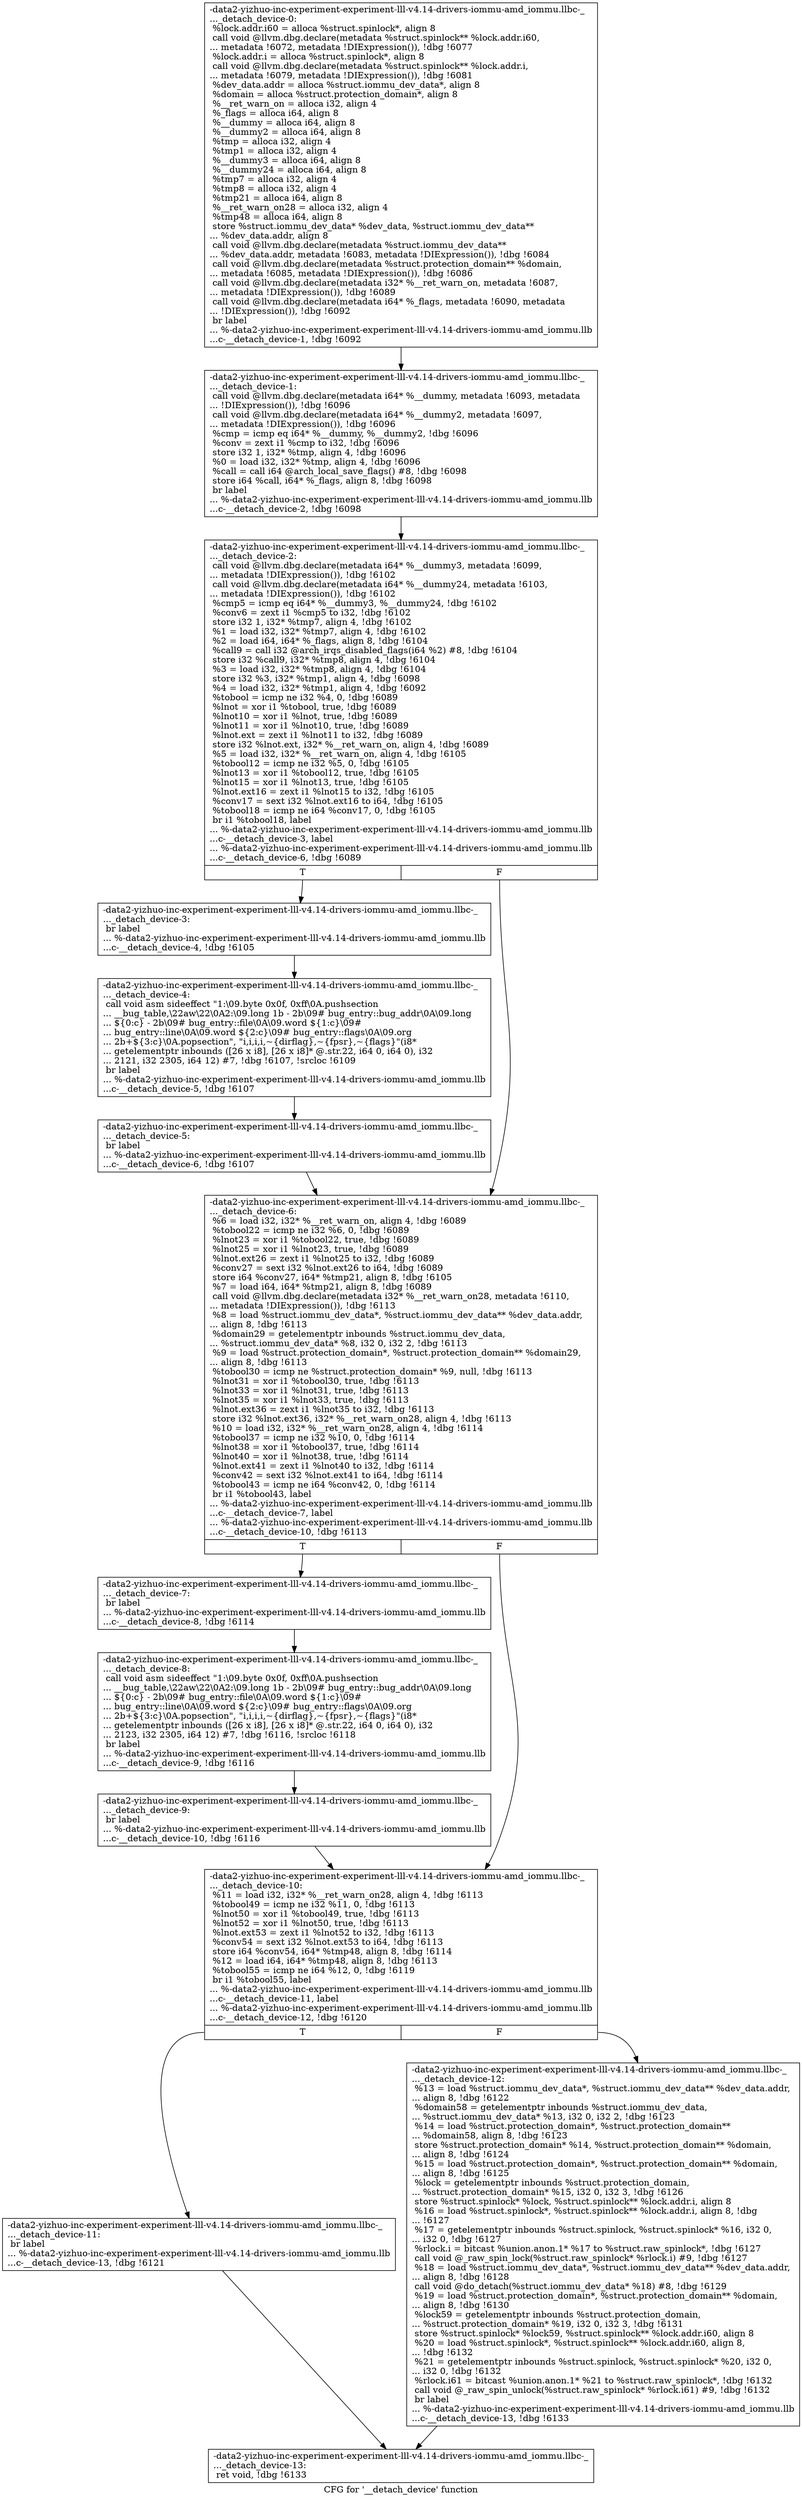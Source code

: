 digraph "CFG for '__detach_device' function" {
	label="CFG for '__detach_device' function";

	Node0x561b947ad070 [shape=record,label="{-data2-yizhuo-inc-experiment-experiment-lll-v4.14-drivers-iommu-amd_iommu.llbc-_\l..._detach_device-0:\l  %lock.addr.i60 = alloca %struct.spinlock*, align 8\l  call void @llvm.dbg.declare(metadata %struct.spinlock** %lock.addr.i60,\l... metadata !6072, metadata !DIExpression()), !dbg !6077\l  %lock.addr.i = alloca %struct.spinlock*, align 8\l  call void @llvm.dbg.declare(metadata %struct.spinlock** %lock.addr.i,\l... metadata !6079, metadata !DIExpression()), !dbg !6081\l  %dev_data.addr = alloca %struct.iommu_dev_data*, align 8\l  %domain = alloca %struct.protection_domain*, align 8\l  %__ret_warn_on = alloca i32, align 4\l  %_flags = alloca i64, align 8\l  %__dummy = alloca i64, align 8\l  %__dummy2 = alloca i64, align 8\l  %tmp = alloca i32, align 4\l  %tmp1 = alloca i32, align 4\l  %__dummy3 = alloca i64, align 8\l  %__dummy24 = alloca i64, align 8\l  %tmp7 = alloca i32, align 4\l  %tmp8 = alloca i32, align 4\l  %tmp21 = alloca i64, align 8\l  %__ret_warn_on28 = alloca i32, align 4\l  %tmp48 = alloca i64, align 8\l  store %struct.iommu_dev_data* %dev_data, %struct.iommu_dev_data**\l... %dev_data.addr, align 8\l  call void @llvm.dbg.declare(metadata %struct.iommu_dev_data**\l... %dev_data.addr, metadata !6083, metadata !DIExpression()), !dbg !6084\l  call void @llvm.dbg.declare(metadata %struct.protection_domain** %domain,\l... metadata !6085, metadata !DIExpression()), !dbg !6086\l  call void @llvm.dbg.declare(metadata i32* %__ret_warn_on, metadata !6087,\l... metadata !DIExpression()), !dbg !6089\l  call void @llvm.dbg.declare(metadata i64* %_flags, metadata !6090, metadata\l... !DIExpression()), !dbg !6092\l  br label\l... %-data2-yizhuo-inc-experiment-experiment-lll-v4.14-drivers-iommu-amd_iommu.llb\l...c-__detach_device-1, !dbg !6092\l}"];
	Node0x561b947ad070 -> Node0x561b947ad890;
	Node0x561b947ad890 [shape=record,label="{-data2-yizhuo-inc-experiment-experiment-lll-v4.14-drivers-iommu-amd_iommu.llbc-_\l..._detach_device-1: \l  call void @llvm.dbg.declare(metadata i64* %__dummy, metadata !6093, metadata\l... !DIExpression()), !dbg !6096\l  call void @llvm.dbg.declare(metadata i64* %__dummy2, metadata !6097,\l... metadata !DIExpression()), !dbg !6096\l  %cmp = icmp eq i64* %__dummy, %__dummy2, !dbg !6096\l  %conv = zext i1 %cmp to i32, !dbg !6096\l  store i32 1, i32* %tmp, align 4, !dbg !6096\l  %0 = load i32, i32* %tmp, align 4, !dbg !6096\l  %call = call i64 @arch_local_save_flags() #8, !dbg !6098\l  store i64 %call, i64* %_flags, align 8, !dbg !6098\l  br label\l... %-data2-yizhuo-inc-experiment-experiment-lll-v4.14-drivers-iommu-amd_iommu.llb\l...c-__detach_device-2, !dbg !6098\l}"];
	Node0x561b947ad890 -> Node0x561b947ad8e0;
	Node0x561b947ad8e0 [shape=record,label="{-data2-yizhuo-inc-experiment-experiment-lll-v4.14-drivers-iommu-amd_iommu.llbc-_\l..._detach_device-2: \l  call void @llvm.dbg.declare(metadata i64* %__dummy3, metadata !6099,\l... metadata !DIExpression()), !dbg !6102\l  call void @llvm.dbg.declare(metadata i64* %__dummy24, metadata !6103,\l... metadata !DIExpression()), !dbg !6102\l  %cmp5 = icmp eq i64* %__dummy3, %__dummy24, !dbg !6102\l  %conv6 = zext i1 %cmp5 to i32, !dbg !6102\l  store i32 1, i32* %tmp7, align 4, !dbg !6102\l  %1 = load i32, i32* %tmp7, align 4, !dbg !6102\l  %2 = load i64, i64* %_flags, align 8, !dbg !6104\l  %call9 = call i32 @arch_irqs_disabled_flags(i64 %2) #8, !dbg !6104\l  store i32 %call9, i32* %tmp8, align 4, !dbg !6104\l  %3 = load i32, i32* %tmp8, align 4, !dbg !6104\l  store i32 %3, i32* %tmp1, align 4, !dbg !6098\l  %4 = load i32, i32* %tmp1, align 4, !dbg !6092\l  %tobool = icmp ne i32 %4, 0, !dbg !6089\l  %lnot = xor i1 %tobool, true, !dbg !6089\l  %lnot10 = xor i1 %lnot, true, !dbg !6089\l  %lnot11 = xor i1 %lnot10, true, !dbg !6089\l  %lnot.ext = zext i1 %lnot11 to i32, !dbg !6089\l  store i32 %lnot.ext, i32* %__ret_warn_on, align 4, !dbg !6089\l  %5 = load i32, i32* %__ret_warn_on, align 4, !dbg !6105\l  %tobool12 = icmp ne i32 %5, 0, !dbg !6105\l  %lnot13 = xor i1 %tobool12, true, !dbg !6105\l  %lnot15 = xor i1 %lnot13, true, !dbg !6105\l  %lnot.ext16 = zext i1 %lnot15 to i32, !dbg !6105\l  %conv17 = sext i32 %lnot.ext16 to i64, !dbg !6105\l  %tobool18 = icmp ne i64 %conv17, 0, !dbg !6105\l  br i1 %tobool18, label\l... %-data2-yizhuo-inc-experiment-experiment-lll-v4.14-drivers-iommu-amd_iommu.llb\l...c-__detach_device-3, label\l... %-data2-yizhuo-inc-experiment-experiment-lll-v4.14-drivers-iommu-amd_iommu.llb\l...c-__detach_device-6, !dbg !6089\l|{<s0>T|<s1>F}}"];
	Node0x561b947ad8e0:s0 -> Node0x561b947ad930;
	Node0x561b947ad8e0:s1 -> Node0x561b947ada20;
	Node0x561b947ad930 [shape=record,label="{-data2-yizhuo-inc-experiment-experiment-lll-v4.14-drivers-iommu-amd_iommu.llbc-_\l..._detach_device-3: \l  br label\l... %-data2-yizhuo-inc-experiment-experiment-lll-v4.14-drivers-iommu-amd_iommu.llb\l...c-__detach_device-4, !dbg !6105\l}"];
	Node0x561b947ad930 -> Node0x561b947ad980;
	Node0x561b947ad980 [shape=record,label="{-data2-yizhuo-inc-experiment-experiment-lll-v4.14-drivers-iommu-amd_iommu.llbc-_\l..._detach_device-4: \l  call void asm sideeffect \"1:\\09.byte 0x0f, 0xff\\0A.pushsection\l... __bug_table,\\22aw\\22\\0A2:\\09.long 1b - 2b\\09# bug_entry::bug_addr\\0A\\09.long\l... $\{0:c\} - 2b\\09# bug_entry::file\\0A\\09.word $\{1:c\}\\09#\l... bug_entry::line\\0A\\09.word $\{2:c\}\\09# bug_entry::flags\\0A\\09.org\l... 2b+$\{3:c\}\\0A.popsection\", \"i,i,i,i,~\{dirflag\},~\{fpsr\},~\{flags\}\"(i8*\l... getelementptr inbounds ([26 x i8], [26 x i8]* @.str.22, i64 0, i64 0), i32\l... 2121, i32 2305, i64 12) #7, !dbg !6107, !srcloc !6109\l  br label\l... %-data2-yizhuo-inc-experiment-experiment-lll-v4.14-drivers-iommu-amd_iommu.llb\l...c-__detach_device-5, !dbg !6107\l}"];
	Node0x561b947ad980 -> Node0x561b947ad9d0;
	Node0x561b947ad9d0 [shape=record,label="{-data2-yizhuo-inc-experiment-experiment-lll-v4.14-drivers-iommu-amd_iommu.llbc-_\l..._detach_device-5: \l  br label\l... %-data2-yizhuo-inc-experiment-experiment-lll-v4.14-drivers-iommu-amd_iommu.llb\l...c-__detach_device-6, !dbg !6107\l}"];
	Node0x561b947ad9d0 -> Node0x561b947ada20;
	Node0x561b947ada20 [shape=record,label="{-data2-yizhuo-inc-experiment-experiment-lll-v4.14-drivers-iommu-amd_iommu.llbc-_\l..._detach_device-6: \l  %6 = load i32, i32* %__ret_warn_on, align 4, !dbg !6089\l  %tobool22 = icmp ne i32 %6, 0, !dbg !6089\l  %lnot23 = xor i1 %tobool22, true, !dbg !6089\l  %lnot25 = xor i1 %lnot23, true, !dbg !6089\l  %lnot.ext26 = zext i1 %lnot25 to i32, !dbg !6089\l  %conv27 = sext i32 %lnot.ext26 to i64, !dbg !6089\l  store i64 %conv27, i64* %tmp21, align 8, !dbg !6105\l  %7 = load i64, i64* %tmp21, align 8, !dbg !6089\l  call void @llvm.dbg.declare(metadata i32* %__ret_warn_on28, metadata !6110,\l... metadata !DIExpression()), !dbg !6113\l  %8 = load %struct.iommu_dev_data*, %struct.iommu_dev_data** %dev_data.addr,\l... align 8, !dbg !6113\l  %domain29 = getelementptr inbounds %struct.iommu_dev_data,\l... %struct.iommu_dev_data* %8, i32 0, i32 2, !dbg !6113\l  %9 = load %struct.protection_domain*, %struct.protection_domain** %domain29,\l... align 8, !dbg !6113\l  %tobool30 = icmp ne %struct.protection_domain* %9, null, !dbg !6113\l  %lnot31 = xor i1 %tobool30, true, !dbg !6113\l  %lnot33 = xor i1 %lnot31, true, !dbg !6113\l  %lnot35 = xor i1 %lnot33, true, !dbg !6113\l  %lnot.ext36 = zext i1 %lnot35 to i32, !dbg !6113\l  store i32 %lnot.ext36, i32* %__ret_warn_on28, align 4, !dbg !6113\l  %10 = load i32, i32* %__ret_warn_on28, align 4, !dbg !6114\l  %tobool37 = icmp ne i32 %10, 0, !dbg !6114\l  %lnot38 = xor i1 %tobool37, true, !dbg !6114\l  %lnot40 = xor i1 %lnot38, true, !dbg !6114\l  %lnot.ext41 = zext i1 %lnot40 to i32, !dbg !6114\l  %conv42 = sext i32 %lnot.ext41 to i64, !dbg !6114\l  %tobool43 = icmp ne i64 %conv42, 0, !dbg !6114\l  br i1 %tobool43, label\l... %-data2-yizhuo-inc-experiment-experiment-lll-v4.14-drivers-iommu-amd_iommu.llb\l...c-__detach_device-7, label\l... %-data2-yizhuo-inc-experiment-experiment-lll-v4.14-drivers-iommu-amd_iommu.llb\l...c-__detach_device-10, !dbg !6113\l|{<s0>T|<s1>F}}"];
	Node0x561b947ada20:s0 -> Node0x561b947ada70;
	Node0x561b947ada20:s1 -> Node0x561b947adb60;
	Node0x561b947ada70 [shape=record,label="{-data2-yizhuo-inc-experiment-experiment-lll-v4.14-drivers-iommu-amd_iommu.llbc-_\l..._detach_device-7: \l  br label\l... %-data2-yizhuo-inc-experiment-experiment-lll-v4.14-drivers-iommu-amd_iommu.llb\l...c-__detach_device-8, !dbg !6114\l}"];
	Node0x561b947ada70 -> Node0x561b947adac0;
	Node0x561b947adac0 [shape=record,label="{-data2-yizhuo-inc-experiment-experiment-lll-v4.14-drivers-iommu-amd_iommu.llbc-_\l..._detach_device-8: \l  call void asm sideeffect \"1:\\09.byte 0x0f, 0xff\\0A.pushsection\l... __bug_table,\\22aw\\22\\0A2:\\09.long 1b - 2b\\09# bug_entry::bug_addr\\0A\\09.long\l... $\{0:c\} - 2b\\09# bug_entry::file\\0A\\09.word $\{1:c\}\\09#\l... bug_entry::line\\0A\\09.word $\{2:c\}\\09# bug_entry::flags\\0A\\09.org\l... 2b+$\{3:c\}\\0A.popsection\", \"i,i,i,i,~\{dirflag\},~\{fpsr\},~\{flags\}\"(i8*\l... getelementptr inbounds ([26 x i8], [26 x i8]* @.str.22, i64 0, i64 0), i32\l... 2123, i32 2305, i64 12) #7, !dbg !6116, !srcloc !6118\l  br label\l... %-data2-yizhuo-inc-experiment-experiment-lll-v4.14-drivers-iommu-amd_iommu.llb\l...c-__detach_device-9, !dbg !6116\l}"];
	Node0x561b947adac0 -> Node0x561b947adb10;
	Node0x561b947adb10 [shape=record,label="{-data2-yizhuo-inc-experiment-experiment-lll-v4.14-drivers-iommu-amd_iommu.llbc-_\l..._detach_device-9: \l  br label\l... %-data2-yizhuo-inc-experiment-experiment-lll-v4.14-drivers-iommu-amd_iommu.llb\l...c-__detach_device-10, !dbg !6116\l}"];
	Node0x561b947adb10 -> Node0x561b947adb60;
	Node0x561b947adb60 [shape=record,label="{-data2-yizhuo-inc-experiment-experiment-lll-v4.14-drivers-iommu-amd_iommu.llbc-_\l..._detach_device-10: \l  %11 = load i32, i32* %__ret_warn_on28, align 4, !dbg !6113\l  %tobool49 = icmp ne i32 %11, 0, !dbg !6113\l  %lnot50 = xor i1 %tobool49, true, !dbg !6113\l  %lnot52 = xor i1 %lnot50, true, !dbg !6113\l  %lnot.ext53 = zext i1 %lnot52 to i32, !dbg !6113\l  %conv54 = sext i32 %lnot.ext53 to i64, !dbg !6113\l  store i64 %conv54, i64* %tmp48, align 8, !dbg !6114\l  %12 = load i64, i64* %tmp48, align 8, !dbg !6113\l  %tobool55 = icmp ne i64 %12, 0, !dbg !6119\l  br i1 %tobool55, label\l... %-data2-yizhuo-inc-experiment-experiment-lll-v4.14-drivers-iommu-amd_iommu.llb\l...c-__detach_device-11, label\l... %-data2-yizhuo-inc-experiment-experiment-lll-v4.14-drivers-iommu-amd_iommu.llb\l...c-__detach_device-12, !dbg !6120\l|{<s0>T|<s1>F}}"];
	Node0x561b947adb60:s0 -> Node0x561b947adbb0;
	Node0x561b947adb60:s1 -> Node0x561b947adc00;
	Node0x561b947adbb0 [shape=record,label="{-data2-yizhuo-inc-experiment-experiment-lll-v4.14-drivers-iommu-amd_iommu.llbc-_\l..._detach_device-11: \l  br label\l... %-data2-yizhuo-inc-experiment-experiment-lll-v4.14-drivers-iommu-amd_iommu.llb\l...c-__detach_device-13, !dbg !6121\l}"];
	Node0x561b947adbb0 -> Node0x561b947adc50;
	Node0x561b947adc00 [shape=record,label="{-data2-yizhuo-inc-experiment-experiment-lll-v4.14-drivers-iommu-amd_iommu.llbc-_\l..._detach_device-12: \l  %13 = load %struct.iommu_dev_data*, %struct.iommu_dev_data** %dev_data.addr,\l... align 8, !dbg !6122\l  %domain58 = getelementptr inbounds %struct.iommu_dev_data,\l... %struct.iommu_dev_data* %13, i32 0, i32 2, !dbg !6123\l  %14 = load %struct.protection_domain*, %struct.protection_domain**\l... %domain58, align 8, !dbg !6123\l  store %struct.protection_domain* %14, %struct.protection_domain** %domain,\l... align 8, !dbg !6124\l  %15 = load %struct.protection_domain*, %struct.protection_domain** %domain,\l... align 8, !dbg !6125\l  %lock = getelementptr inbounds %struct.protection_domain,\l... %struct.protection_domain* %15, i32 0, i32 3, !dbg !6126\l  store %struct.spinlock* %lock, %struct.spinlock** %lock.addr.i, align 8\l  %16 = load %struct.spinlock*, %struct.spinlock** %lock.addr.i, align 8, !dbg\l... !6127\l  %17 = getelementptr inbounds %struct.spinlock, %struct.spinlock* %16, i32 0,\l... i32 0, !dbg !6127\l  %rlock.i = bitcast %union.anon.1* %17 to %struct.raw_spinlock*, !dbg !6127\l  call void @_raw_spin_lock(%struct.raw_spinlock* %rlock.i) #9, !dbg !6127\l  %18 = load %struct.iommu_dev_data*, %struct.iommu_dev_data** %dev_data.addr,\l... align 8, !dbg !6128\l  call void @do_detach(%struct.iommu_dev_data* %18) #8, !dbg !6129\l  %19 = load %struct.protection_domain*, %struct.protection_domain** %domain,\l... align 8, !dbg !6130\l  %lock59 = getelementptr inbounds %struct.protection_domain,\l... %struct.protection_domain* %19, i32 0, i32 3, !dbg !6131\l  store %struct.spinlock* %lock59, %struct.spinlock** %lock.addr.i60, align 8\l  %20 = load %struct.spinlock*, %struct.spinlock** %lock.addr.i60, align 8,\l... !dbg !6132\l  %21 = getelementptr inbounds %struct.spinlock, %struct.spinlock* %20, i32 0,\l... i32 0, !dbg !6132\l  %rlock.i61 = bitcast %union.anon.1* %21 to %struct.raw_spinlock*, !dbg !6132\l  call void @_raw_spin_unlock(%struct.raw_spinlock* %rlock.i61) #9, !dbg !6132\l  br label\l... %-data2-yizhuo-inc-experiment-experiment-lll-v4.14-drivers-iommu-amd_iommu.llb\l...c-__detach_device-13, !dbg !6133\l}"];
	Node0x561b947adc00 -> Node0x561b947adc50;
	Node0x561b947adc50 [shape=record,label="{-data2-yizhuo-inc-experiment-experiment-lll-v4.14-drivers-iommu-amd_iommu.llbc-_\l..._detach_device-13: \l  ret void, !dbg !6133\l}"];
}
